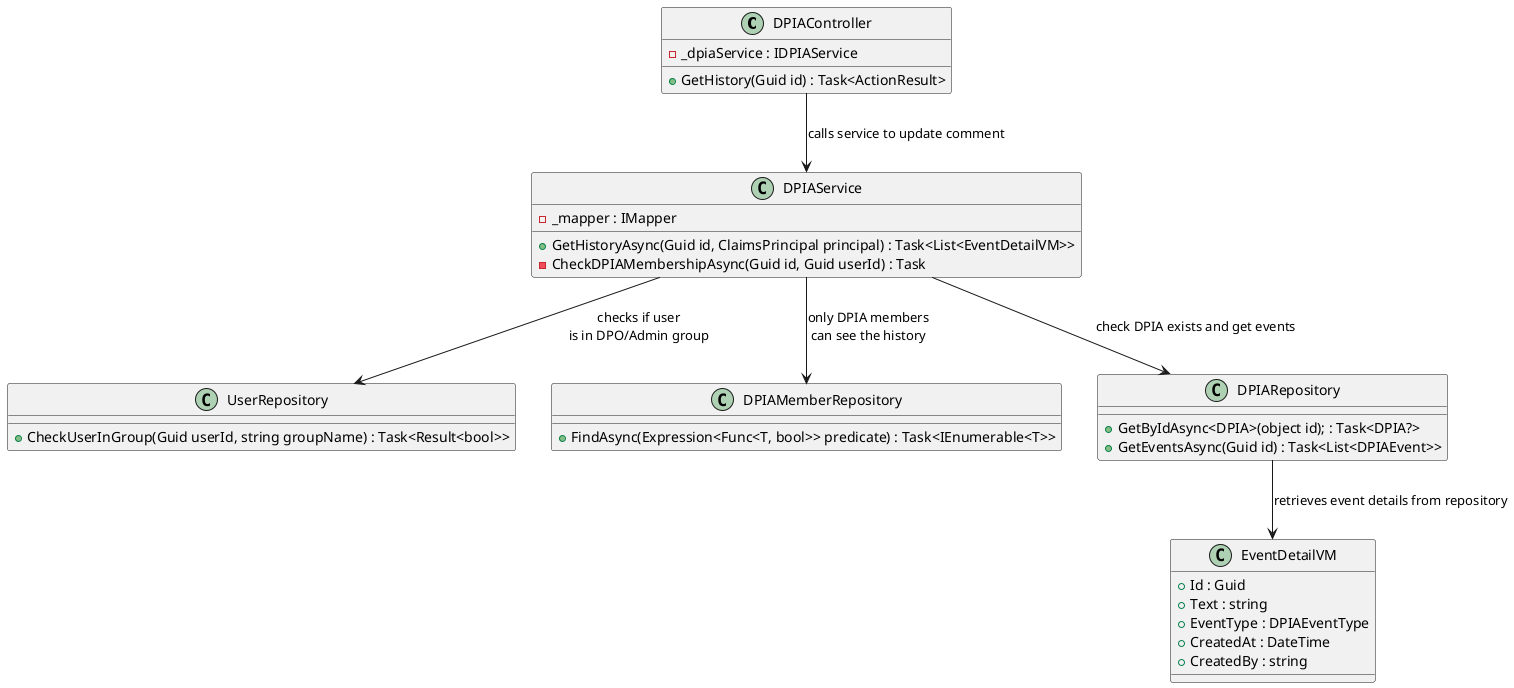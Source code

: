 @startuml

class DPIAController {
    -_dpiaService : IDPIAService

    +GetHistory(Guid id) : Task<ActionResult>
}

class DPIAService {
    -_mapper : IMapper

    +GetHistoryAsync(Guid id, ClaimsPrincipal principal) : Task<List<EventDetailVM>>
    -CheckDPIAMembershipAsync(Guid id, Guid userId) : Task
}

class UserRepository {
    +CheckUserInGroup(Guid userId, string groupName) : Task<Result<bool>> 
}

class DPIAMemberRepository {
    +FindAsync(Expression<Func<T, bool>> predicate) : Task<IEnumerable<T>>
}

class DPIARepository {
    +GetByIdAsync<DPIA>(object id); : Task<DPIA?>
    +GetEventsAsync(Guid id) : Task<List<DPIAEvent>>
}

class EventDetailVM {
    +Id : Guid
    +Text : string
    +EventType : DPIAEventType
    +CreatedAt : DateTime
    +CreatedBy : string
}

DPIAController --> DPIAService : "calls service to update comment"
DPIARepository --> EventDetailVM : "retrieves event details from repository"
DPIAService --> UserRepository : "checks if user\nis in DPO/Admin group"
DPIAService --> DPIAMemberRepository : "only DPIA members\ncan see the history"
DPIAService --> DPIARepository : "check DPIA exists and get events"

@enduml